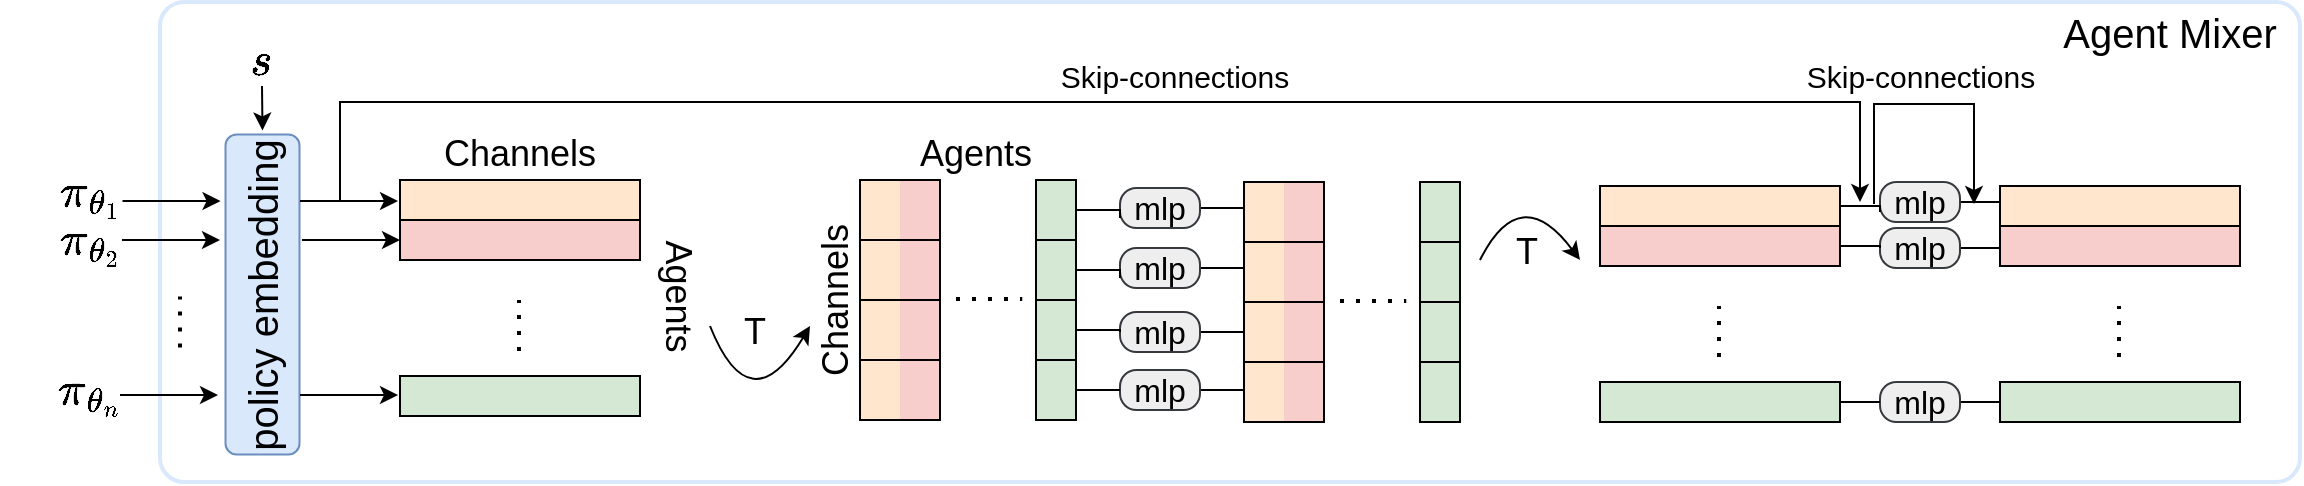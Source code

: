 <mxfile version="21.8.2" type="github">
  <diagram name="Page-1" id="cbaoGoT63907dVyWC_Ho">
    <mxGraphModel dx="2214" dy="891" grid="1" gridSize="10" guides="1" tooltips="1" connect="1" arrows="1" fold="1" page="1" pageScale="1" pageWidth="850" pageHeight="1100" math="1" shadow="0">
      <root>
        <mxCell id="0" />
        <mxCell id="1" parent="0" />
        <mxCell id="o8v_-v1df7KjBQlZza3Y-1" value="" style="rounded=1;whiteSpace=wrap;html=1;arcSize=5;strokeColor=#DAE8FC;strokeWidth=2;" parent="1" vertex="1">
          <mxGeometry x="-10" y="340" width="1070" height="240" as="geometry" />
        </mxCell>
        <mxCell id="o8v_-v1df7KjBQlZza3Y-26" style="edgeStyle=orthogonalEdgeStyle;rounded=0;orthogonalLoop=1;jettySize=auto;html=1;exitX=1;exitY=0.5;exitDx=0;exitDy=0;entryX=0.831;entryY=-0.101;entryDx=0;entryDy=0;entryPerimeter=0;" parent="1" edge="1">
          <mxGeometry relative="1" as="geometry">
            <mxPoint x="-28.75" y="439.5" as="sourcePoint" />
            <mxPoint x="20.263" y="439.5" as="targetPoint" />
          </mxGeometry>
        </mxCell>
        <mxCell id="o8v_-v1df7KjBQlZza3Y-18" value="\( \pi_{\theta _{1}}&amp;nbsp; \)" style="text;html=1;strokeColor=none;fillColor=none;align=center;verticalAlign=middle;whiteSpace=wrap;rounded=0;fontSize=20;flipV=1;" parent="1" vertex="1">
          <mxGeometry x="-60" y="425" width="30" height="20" as="geometry" />
        </mxCell>
        <mxCell id="o8v_-v1df7KjBQlZza3Y-19" value="\( \pi_{\theta _{2}}&amp;nbsp; \)" style="text;html=1;strokeColor=none;fillColor=none;align=center;verticalAlign=middle;whiteSpace=wrap;rounded=0;fontSize=20;flipV=1;" parent="1" vertex="1">
          <mxGeometry x="-56.25" y="446" width="22.5" height="26" as="geometry" />
        </mxCell>
        <mxCell id="o8v_-v1df7KjBQlZza3Y-20" value="\( \pi_{\theta _{n}}&amp;nbsp; \)" style="text;html=1;strokeColor=none;fillColor=none;align=center;verticalAlign=middle;whiteSpace=wrap;rounded=0;fontSize=20;flipV=1;" parent="1" vertex="1">
          <mxGeometry x="-56.25" y="521" width="22.5" height="26" as="geometry" />
        </mxCell>
        <mxCell id="o8v_-v1df7KjBQlZza3Y-21" value="" style="endArrow=none;dashed=1;html=1;dashPattern=1 3;strokeWidth=2;rounded=0;" parent="1" edge="1">
          <mxGeometry width="50" height="50" relative="1" as="geometry">
            <mxPoint y="512.75" as="sourcePoint" />
            <mxPoint y="487.25" as="targetPoint" />
          </mxGeometry>
        </mxCell>
        <mxCell id="o8v_-v1df7KjBQlZza3Y-22" value="&lt;span style=&quot;font-size: 20px;&quot;&gt;policy embedding&lt;/span&gt;" style="rounded=1;whiteSpace=wrap;html=1;fillColor=#dae8fc;strokeColor=#6c8ebf;fontSize=20;rotation=-90;" parent="1" vertex="1">
          <mxGeometry x="-38.75" y="467.75" width="160" height="37" as="geometry" />
        </mxCell>
        <mxCell id="o8v_-v1df7KjBQlZza3Y-27" style="edgeStyle=orthogonalEdgeStyle;rounded=0;orthogonalLoop=1;jettySize=auto;html=1;exitX=1;exitY=0.5;exitDx=0;exitDy=0;entryX=0.831;entryY=-0.101;entryDx=0;entryDy=0;entryPerimeter=0;" parent="1" edge="1">
          <mxGeometry relative="1" as="geometry">
            <mxPoint x="-29" y="459" as="sourcePoint" />
            <mxPoint x="20" y="459" as="targetPoint" />
          </mxGeometry>
        </mxCell>
        <mxCell id="o8v_-v1df7KjBQlZza3Y-28" style="edgeStyle=orthogonalEdgeStyle;rounded=0;orthogonalLoop=1;jettySize=auto;html=1;exitX=1;exitY=0.5;exitDx=0;exitDy=0;entryX=0.831;entryY=-0.101;entryDx=0;entryDy=0;entryPerimeter=0;" parent="1" edge="1">
          <mxGeometry relative="1" as="geometry">
            <mxPoint x="-30" y="536.5" as="sourcePoint" />
            <mxPoint x="19" y="536.5" as="targetPoint" />
          </mxGeometry>
        </mxCell>
        <mxCell id="o8v_-v1df7KjBQlZza3Y-29" value="" style="shape=table;startSize=0;container=1;collapsible=0;childLayout=tableLayout;fontSize=16;" parent="1" vertex="1">
          <mxGeometry x="110" y="429" width="120" height="40" as="geometry" />
        </mxCell>
        <mxCell id="o8v_-v1df7KjBQlZza3Y-30" value="" style="shape=tableRow;horizontal=0;startSize=0;swimlaneHead=0;swimlaneBody=0;strokeColor=inherit;top=0;left=0;bottom=0;right=0;collapsible=0;dropTarget=0;fillColor=none;points=[[0,0.5],[1,0.5]];portConstraint=eastwest;fontSize=16;" parent="o8v_-v1df7KjBQlZza3Y-29" vertex="1">
          <mxGeometry width="120" height="20" as="geometry" />
        </mxCell>
        <mxCell id="o8v_-v1df7KjBQlZza3Y-31" value="" style="shape=partialRectangle;html=1;whiteSpace=wrap;connectable=0;strokeColor=#000000;overflow=hidden;fillColor=#ffe6cc;top=1;left=1;bottom=1;right=1;pointerEvents=1;fontSize=16;" parent="o8v_-v1df7KjBQlZza3Y-30" vertex="1">
          <mxGeometry width="120" height="20" as="geometry">
            <mxRectangle width="120" height="20" as="alternateBounds" />
          </mxGeometry>
        </mxCell>
        <mxCell id="o8v_-v1df7KjBQlZza3Y-34" value="" style="shape=tableRow;horizontal=0;startSize=0;swimlaneHead=0;swimlaneBody=0;strokeColor=inherit;top=0;left=0;bottom=0;right=0;collapsible=0;dropTarget=0;fillColor=none;points=[[0,0.5],[1,0.5]];portConstraint=eastwest;fontSize=16;" parent="o8v_-v1df7KjBQlZza3Y-29" vertex="1">
          <mxGeometry y="20" width="120" height="20" as="geometry" />
        </mxCell>
        <mxCell id="o8v_-v1df7KjBQlZza3Y-35" value="" style="shape=partialRectangle;html=1;whiteSpace=wrap;connectable=0;strokeColor=#000000;overflow=hidden;fillColor=#f8cecc;top=1;left=1;bottom=1;right=1;pointerEvents=1;fontSize=16;" parent="o8v_-v1df7KjBQlZza3Y-34" vertex="1">
          <mxGeometry width="120" height="20" as="geometry">
            <mxRectangle width="120" height="20" as="alternateBounds" />
          </mxGeometry>
        </mxCell>
        <mxCell id="o8v_-v1df7KjBQlZza3Y-42" style="edgeStyle=orthogonalEdgeStyle;rounded=0;orthogonalLoop=1;jettySize=auto;html=1;exitX=1;exitY=0.5;exitDx=0;exitDy=0;entryX=0.831;entryY=-0.101;entryDx=0;entryDy=0;entryPerimeter=0;" parent="1" edge="1">
          <mxGeometry relative="1" as="geometry">
            <mxPoint x="60" y="439.5" as="sourcePoint" />
            <mxPoint x="109" y="439.5" as="targetPoint" />
          </mxGeometry>
        </mxCell>
        <mxCell id="o8v_-v1df7KjBQlZza3Y-43" style="edgeStyle=orthogonalEdgeStyle;rounded=0;orthogonalLoop=1;jettySize=auto;html=1;exitX=1;exitY=0.5;exitDx=0;exitDy=0;entryX=0.831;entryY=-0.101;entryDx=0;entryDy=0;entryPerimeter=0;" parent="1" edge="1">
          <mxGeometry relative="1" as="geometry">
            <mxPoint x="61" y="459" as="sourcePoint" />
            <mxPoint x="110" y="459" as="targetPoint" />
          </mxGeometry>
        </mxCell>
        <mxCell id="o8v_-v1df7KjBQlZza3Y-44" style="edgeStyle=orthogonalEdgeStyle;rounded=0;orthogonalLoop=1;jettySize=auto;html=1;exitX=1;exitY=0.5;exitDx=0;exitDy=0;entryX=0.831;entryY=-0.101;entryDx=0;entryDy=0;entryPerimeter=0;" parent="1" edge="1">
          <mxGeometry relative="1" as="geometry">
            <mxPoint x="60" y="536.5" as="sourcePoint" />
            <mxPoint x="109" y="536.5" as="targetPoint" />
          </mxGeometry>
        </mxCell>
        <mxCell id="o8v_-v1df7KjBQlZza3Y-45" value="" style="shape=table;startSize=0;container=1;collapsible=0;childLayout=tableLayout;fontSize=16;fillColor=#d5e8d4;strokeColor=#000000;" parent="1" vertex="1">
          <mxGeometry x="110" y="527" width="120" height="20" as="geometry" />
        </mxCell>
        <mxCell id="o8v_-v1df7KjBQlZza3Y-46" value="" style="shape=tableRow;horizontal=0;startSize=0;swimlaneHead=0;swimlaneBody=0;strokeColor=inherit;top=0;left=0;bottom=0;right=0;collapsible=0;dropTarget=0;fillColor=none;points=[[0,0.5],[1,0.5]];portConstraint=eastwest;fontSize=16;" parent="o8v_-v1df7KjBQlZza3Y-45" vertex="1">
          <mxGeometry width="120" height="20" as="geometry" />
        </mxCell>
        <mxCell id="o8v_-v1df7KjBQlZza3Y-47" value="" style="shape=partialRectangle;html=1;whiteSpace=wrap;connectable=0;overflow=hidden;top=1;left=1;bottom=1;right=1;pointerEvents=1;fontSize=16;fillColor=#d5e8d4;strokeColor=#000000;" parent="o8v_-v1df7KjBQlZza3Y-46" vertex="1">
          <mxGeometry width="120" height="20" as="geometry">
            <mxRectangle width="120" height="20" as="alternateBounds" />
          </mxGeometry>
        </mxCell>
        <mxCell id="o8v_-v1df7KjBQlZza3Y-58" value="" style="endArrow=none;dashed=1;html=1;dashPattern=1 3;strokeWidth=2;rounded=0;" parent="1" edge="1">
          <mxGeometry width="50" height="50" relative="1" as="geometry">
            <mxPoint x="169.5" y="514.5" as="sourcePoint" />
            <mxPoint x="169.5" y="489" as="targetPoint" />
          </mxGeometry>
        </mxCell>
        <mxCell id="o8v_-v1df7KjBQlZza3Y-59" value="&lt;font style=&quot;font-size: 18px;&quot;&gt;Channels&lt;/font&gt;" style="text;html=1;strokeColor=none;fillColor=none;align=center;verticalAlign=middle;whiteSpace=wrap;rounded=0;" parent="1" vertex="1">
          <mxGeometry x="140" y="401" width="60" height="30" as="geometry" />
        </mxCell>
        <mxCell id="o8v_-v1df7KjBQlZza3Y-60" value="&lt;font style=&quot;font-size: 18px;&quot;&gt;Agents&lt;/font&gt;" style="text;html=1;strokeColor=none;fillColor=none;align=center;verticalAlign=middle;whiteSpace=wrap;rounded=0;rotation=90;" parent="1" vertex="1">
          <mxGeometry x="218.75" y="472" width="60" height="30" as="geometry" />
        </mxCell>
        <mxCell id="o8v_-v1df7KjBQlZza3Y-61" value="" style="curved=1;endArrow=classic;html=1;rounded=0;" parent="1" edge="1">
          <mxGeometry width="50" height="50" relative="1" as="geometry">
            <mxPoint x="265" y="502" as="sourcePoint" />
            <mxPoint x="315" y="502" as="targetPoint" />
            <Array as="points">
              <mxPoint x="285" y="552" />
              <mxPoint x="315" y="502" />
            </Array>
          </mxGeometry>
        </mxCell>
        <mxCell id="o8v_-v1df7KjBQlZza3Y-62" value="&lt;font style=&quot;font-size: 18px;&quot;&gt;T&lt;/font&gt;" style="text;html=1;strokeColor=none;fillColor=none;align=center;verticalAlign=middle;whiteSpace=wrap;rounded=0;" parent="1" vertex="1">
          <mxGeometry x="276.75" y="493" width="21.25" height="24" as="geometry" />
        </mxCell>
        <mxCell id="o8v_-v1df7KjBQlZza3Y-89" value="" style="endArrow=none;dashed=1;html=1;dashPattern=1 3;strokeWidth=2;rounded=0;" parent="1" edge="1">
          <mxGeometry width="50" height="50" relative="1" as="geometry">
            <mxPoint x="388" y="488.5" as="sourcePoint" />
            <mxPoint x="421.12" y="488.5" as="targetPoint" />
          </mxGeometry>
        </mxCell>
        <mxCell id="o8v_-v1df7KjBQlZza3Y-93" value="" style="shape=table;startSize=0;container=1;collapsible=0;childLayout=tableLayout;fontSize=16;columnLines=0;" parent="1" vertex="1">
          <mxGeometry x="340" y="429" width="40" height="120" as="geometry" />
        </mxCell>
        <mxCell id="o8v_-v1df7KjBQlZza3Y-94" value="" style="shape=tableRow;horizontal=0;startSize=0;swimlaneHead=0;swimlaneBody=0;strokeColor=inherit;top=0;left=0;bottom=0;right=0;collapsible=0;dropTarget=0;fillColor=none;points=[[0,0.5],[1,0.5]];portConstraint=eastwest;fontSize=16;" parent="o8v_-v1df7KjBQlZza3Y-93" vertex="1">
          <mxGeometry width="40" height="30" as="geometry" />
        </mxCell>
        <mxCell id="o8v_-v1df7KjBQlZza3Y-95" value="" style="shape=partialRectangle;html=1;whiteSpace=wrap;connectable=0;strokeColor=#000000;overflow=hidden;fillColor=#ffe6cc;top=1;left=1;bottom=1;right=0;pointerEvents=1;fontSize=16;" parent="o8v_-v1df7KjBQlZza3Y-94" vertex="1">
          <mxGeometry width="20" height="30" as="geometry">
            <mxRectangle width="20" height="30" as="alternateBounds" />
          </mxGeometry>
        </mxCell>
        <mxCell id="o8v_-v1df7KjBQlZza3Y-96" value="" style="shape=partialRectangle;html=1;whiteSpace=wrap;connectable=0;strokeColor=#000000;overflow=hidden;fillColor=#f8cecc;top=1;left=0;bottom=1;right=1;pointerEvents=1;fontSize=16;" parent="o8v_-v1df7KjBQlZza3Y-94" vertex="1">
          <mxGeometry x="20" width="20" height="30" as="geometry">
            <mxRectangle width="20" height="30" as="alternateBounds" />
          </mxGeometry>
        </mxCell>
        <mxCell id="o8v_-v1df7KjBQlZza3Y-98" value="" style="shape=tableRow;horizontal=0;startSize=0;swimlaneHead=0;swimlaneBody=0;strokeColor=#b85450;top=0;left=0;bottom=0;right=0;collapsible=0;dropTarget=0;fillColor=#f8cecc;points=[[0,0.5],[1,0.5]];portConstraint=eastwest;fontSize=16;" parent="o8v_-v1df7KjBQlZza3Y-93" vertex="1">
          <mxGeometry y="30" width="40" height="30" as="geometry" />
        </mxCell>
        <mxCell id="o8v_-v1df7KjBQlZza3Y-99" value="" style="shape=partialRectangle;html=1;whiteSpace=wrap;connectable=0;strokeColor=#000000;overflow=hidden;fillColor=#ffe6cc;top=1;left=1;bottom=1;right=0;pointerEvents=1;fontSize=16;" parent="o8v_-v1df7KjBQlZza3Y-98" vertex="1">
          <mxGeometry width="20" height="30" as="geometry">
            <mxRectangle width="20" height="30" as="alternateBounds" />
          </mxGeometry>
        </mxCell>
        <mxCell id="o8v_-v1df7KjBQlZza3Y-100" value="" style="shape=partialRectangle;html=1;whiteSpace=wrap;connectable=0;strokeColor=#000000;overflow=hidden;fillColor=none;top=1;left=0;bottom=1;right=1;pointerEvents=1;fontSize=16;" parent="o8v_-v1df7KjBQlZza3Y-98" vertex="1">
          <mxGeometry x="20" width="20" height="30" as="geometry">
            <mxRectangle width="20" height="30" as="alternateBounds" />
          </mxGeometry>
        </mxCell>
        <mxCell id="o8v_-v1df7KjBQlZza3Y-106" style="shape=tableRow;horizontal=0;startSize=0;swimlaneHead=0;swimlaneBody=0;strokeColor=#b85450;top=0;left=0;bottom=0;right=0;collapsible=0;dropTarget=0;fillColor=#f8cecc;points=[[0,0.5],[1,0.5]];portConstraint=eastwest;fontSize=16;" parent="o8v_-v1df7KjBQlZza3Y-93" vertex="1">
          <mxGeometry y="60" width="40" height="30" as="geometry" />
        </mxCell>
        <mxCell id="o8v_-v1df7KjBQlZza3Y-107" style="shape=partialRectangle;html=1;whiteSpace=wrap;connectable=0;strokeColor=#000000;overflow=hidden;fillColor=#ffe6cc;top=1;left=1;bottom=1;right=0;pointerEvents=1;fontSize=16;" parent="o8v_-v1df7KjBQlZza3Y-106" vertex="1">
          <mxGeometry width="20" height="30" as="geometry">
            <mxRectangle width="20" height="30" as="alternateBounds" />
          </mxGeometry>
        </mxCell>
        <mxCell id="o8v_-v1df7KjBQlZza3Y-108" style="shape=partialRectangle;html=1;whiteSpace=wrap;connectable=0;strokeColor=#000000;overflow=hidden;fillColor=none;top=1;left=0;bottom=1;right=1;pointerEvents=1;fontSize=16;" parent="o8v_-v1df7KjBQlZza3Y-106" vertex="1">
          <mxGeometry x="20" width="20" height="30" as="geometry">
            <mxRectangle width="20" height="30" as="alternateBounds" />
          </mxGeometry>
        </mxCell>
        <mxCell id="o8v_-v1df7KjBQlZza3Y-110" style="shape=tableRow;horizontal=0;startSize=0;swimlaneHead=0;swimlaneBody=0;strokeColor=inherit;top=1;left=0;bottom=1;right=0;collapsible=0;dropTarget=0;fillColor=none;points=[[0,0.5],[1,0.5]];portConstraint=eastwest;fontSize=16;" parent="o8v_-v1df7KjBQlZza3Y-93" vertex="1">
          <mxGeometry y="90" width="40" height="30" as="geometry" />
        </mxCell>
        <mxCell id="o8v_-v1df7KjBQlZza3Y-111" style="shape=partialRectangle;html=1;whiteSpace=wrap;connectable=0;strokeColor=#000000;overflow=hidden;fillColor=#ffe6cc;top=1;left=1;bottom=1;right=0;pointerEvents=1;fontSize=16;" parent="o8v_-v1df7KjBQlZza3Y-110" vertex="1">
          <mxGeometry width="20" height="30" as="geometry">
            <mxRectangle width="20" height="30" as="alternateBounds" />
          </mxGeometry>
        </mxCell>
        <mxCell id="o8v_-v1df7KjBQlZza3Y-112" style="shape=partialRectangle;html=1;whiteSpace=wrap;connectable=0;strokeColor=#000000;overflow=hidden;fillColor=#f8cecc;top=1;left=0;bottom=1;right=1;pointerEvents=1;fontSize=16;" parent="o8v_-v1df7KjBQlZza3Y-110" vertex="1">
          <mxGeometry x="20" width="20" height="30" as="geometry">
            <mxRectangle width="20" height="30" as="alternateBounds" />
          </mxGeometry>
        </mxCell>
        <mxCell id="o8v_-v1df7KjBQlZza3Y-114" value="" style="shape=table;startSize=0;container=1;collapsible=0;childLayout=tableLayout;fontSize=16;strokeColor=#000000;" parent="1" vertex="1">
          <mxGeometry x="428" y="429" width="20" height="120" as="geometry" />
        </mxCell>
        <mxCell id="o8v_-v1df7KjBQlZza3Y-115" value="" style="shape=tableRow;horizontal=0;startSize=0;swimlaneHead=0;swimlaneBody=0;strokeColor=inherit;top=0;left=0;bottom=0;right=0;collapsible=0;dropTarget=0;fillColor=none;points=[[0,0.5],[1,0.5]];portConstraint=eastwest;fontSize=16;" parent="o8v_-v1df7KjBQlZza3Y-114" vertex="1">
          <mxGeometry width="20" height="30" as="geometry" />
        </mxCell>
        <mxCell id="o8v_-v1df7KjBQlZza3Y-116" value="" style="shape=partialRectangle;html=1;whiteSpace=wrap;connectable=0;strokeColor=#000000;overflow=hidden;fillColor=#d5e8d4;top=1;left=1;bottom=1;right=1;pointerEvents=1;fontSize=16;" parent="o8v_-v1df7KjBQlZza3Y-115" vertex="1">
          <mxGeometry width="20" height="30" as="geometry">
            <mxRectangle width="20" height="30" as="alternateBounds" />
          </mxGeometry>
        </mxCell>
        <mxCell id="o8v_-v1df7KjBQlZza3Y-119" value="" style="shape=tableRow;horizontal=0;startSize=0;swimlaneHead=0;swimlaneBody=0;strokeColor=inherit;top=0;left=0;bottom=0;right=0;collapsible=0;dropTarget=0;fillColor=none;points=[[0,0.5],[1,0.5]];portConstraint=eastwest;fontSize=16;" parent="o8v_-v1df7KjBQlZza3Y-114" vertex="1">
          <mxGeometry y="30" width="20" height="30" as="geometry" />
        </mxCell>
        <mxCell id="o8v_-v1df7KjBQlZza3Y-120" value="" style="shape=partialRectangle;html=1;whiteSpace=wrap;connectable=0;strokeColor=#000000;overflow=hidden;fillColor=#d5e8d4;top=1;left=1;bottom=1;right=1;pointerEvents=1;fontSize=16;" parent="o8v_-v1df7KjBQlZza3Y-119" vertex="1">
          <mxGeometry width="20" height="30" as="geometry">
            <mxRectangle width="20" height="30" as="alternateBounds" />
          </mxGeometry>
        </mxCell>
        <mxCell id="o8v_-v1df7KjBQlZza3Y-123" value="" style="shape=tableRow;horizontal=0;startSize=0;swimlaneHead=0;swimlaneBody=0;strokeColor=inherit;top=0;left=0;bottom=0;right=0;collapsible=0;dropTarget=0;fillColor=none;points=[[0,0.5],[1,0.5]];portConstraint=eastwest;fontSize=16;" parent="o8v_-v1df7KjBQlZza3Y-114" vertex="1">
          <mxGeometry y="60" width="20" height="30" as="geometry" />
        </mxCell>
        <mxCell id="o8v_-v1df7KjBQlZza3Y-124" value="" style="shape=partialRectangle;html=1;whiteSpace=wrap;connectable=0;strokeColor=#000000;overflow=hidden;fillColor=#d5e8d4;top=1;left=1;bottom=1;right=1;pointerEvents=1;fontSize=16;" parent="o8v_-v1df7KjBQlZza3Y-123" vertex="1">
          <mxGeometry width="20" height="30" as="geometry">
            <mxRectangle width="20" height="30" as="alternateBounds" />
          </mxGeometry>
        </mxCell>
        <mxCell id="o8v_-v1df7KjBQlZza3Y-127" style="shape=tableRow;horizontal=0;startSize=0;swimlaneHead=0;swimlaneBody=0;strokeColor=inherit;top=0;left=0;bottom=0;right=0;collapsible=0;dropTarget=0;fillColor=none;points=[[0,0.5],[1,0.5]];portConstraint=eastwest;fontSize=16;" parent="o8v_-v1df7KjBQlZza3Y-114" vertex="1">
          <mxGeometry y="90" width="20" height="30" as="geometry" />
        </mxCell>
        <mxCell id="o8v_-v1df7KjBQlZza3Y-128" style="shape=partialRectangle;html=1;whiteSpace=wrap;connectable=0;strokeColor=#000000;overflow=hidden;fillColor=#d5e8d4;top=1;left=1;bottom=1;right=1;pointerEvents=1;fontSize=16;" parent="o8v_-v1df7KjBQlZza3Y-127" vertex="1">
          <mxGeometry width="20" height="30" as="geometry">
            <mxRectangle width="20" height="30" as="alternateBounds" />
          </mxGeometry>
        </mxCell>
        <mxCell id="o8v_-v1df7KjBQlZza3Y-129" value="&lt;font style=&quot;font-size: 18px;&quot;&gt;Channels&lt;/font&gt;" style="text;html=1;strokeColor=none;fillColor=none;align=center;verticalAlign=middle;whiteSpace=wrap;rounded=0;rotation=-90;" parent="1" vertex="1">
          <mxGeometry x="298" y="479.5" width="60" height="19" as="geometry" />
        </mxCell>
        <mxCell id="o8v_-v1df7KjBQlZza3Y-130" value="&lt;font style=&quot;font-size: 18px;&quot;&gt;Agents&lt;/font&gt;" style="text;html=1;strokeColor=none;fillColor=none;align=center;verticalAlign=middle;whiteSpace=wrap;rounded=0;rotation=0;" parent="1" vertex="1">
          <mxGeometry x="368" y="401" width="60" height="30" as="geometry" />
        </mxCell>
        <mxCell id="o8v_-v1df7KjBQlZza3Y-162" style="edgeStyle=orthogonalEdgeStyle;rounded=0;orthogonalLoop=1;jettySize=auto;html=1;exitX=1;exitY=0.5;exitDx=0;exitDy=0;entryX=0;entryY=0.5;entryDx=0;entryDy=0;endArrow=none;endFill=0;" parent="1" source="o8v_-v1df7KjBQlZza3Y-131" target="o8v_-v1df7KjBQlZza3Y-141" edge="1">
          <mxGeometry relative="1" as="geometry" />
        </mxCell>
        <mxCell id="o8v_-v1df7KjBQlZza3Y-131" value="&lt;font style=&quot;font-size: 16px;&quot;&gt;mlp&lt;/font&gt;" style="rounded=1;whiteSpace=wrap;html=1;fontSize=20;arcSize=41;verticalAlign=middle;spacing=0;spacingBottom=5;fillColor=#eeeeee;strokeColor=#36393d;flipV=0;" parent="1" vertex="1">
          <mxGeometry x="470" y="433" width="40" height="20" as="geometry" />
        </mxCell>
        <mxCell id="o8v_-v1df7KjBQlZza3Y-163" style="edgeStyle=orthogonalEdgeStyle;rounded=0;orthogonalLoop=1;jettySize=auto;html=1;exitX=1;exitY=0.5;exitDx=0;exitDy=0;entryX=0;entryY=0.5;entryDx=0;entryDy=0;endArrow=none;endFill=0;" parent="1" source="o8v_-v1df7KjBQlZza3Y-132" target="o8v_-v1df7KjBQlZza3Y-144" edge="1">
          <mxGeometry relative="1" as="geometry" />
        </mxCell>
        <mxCell id="o8v_-v1df7KjBQlZza3Y-132" value="&lt;font style=&quot;font-size: 16px;&quot;&gt;mlp&lt;/font&gt;" style="rounded=1;whiteSpace=wrap;html=1;fontSize=20;arcSize=41;verticalAlign=middle;spacing=0;spacingBottom=5;fillColor=#eeeeee;strokeColor=#36393d;flipV=0;" parent="1" vertex="1">
          <mxGeometry x="470" y="463" width="40" height="20" as="geometry" />
        </mxCell>
        <mxCell id="o8v_-v1df7KjBQlZza3Y-164" style="edgeStyle=orthogonalEdgeStyle;rounded=0;orthogonalLoop=1;jettySize=auto;html=1;exitX=1;exitY=0.5;exitDx=0;exitDy=0;entryX=0;entryY=0.5;entryDx=0;entryDy=0;endArrow=none;endFill=0;" parent="1" source="o8v_-v1df7KjBQlZza3Y-133" target="o8v_-v1df7KjBQlZza3Y-147" edge="1">
          <mxGeometry relative="1" as="geometry" />
        </mxCell>
        <mxCell id="o8v_-v1df7KjBQlZza3Y-133" value="&lt;font style=&quot;font-size: 16px;&quot;&gt;mlp&lt;/font&gt;" style="rounded=1;whiteSpace=wrap;html=1;fontSize=20;arcSize=41;verticalAlign=middle;spacing=0;spacingBottom=5;fillColor=#eeeeee;strokeColor=#36393d;flipV=0;" parent="1" vertex="1">
          <mxGeometry x="470" y="495" width="40" height="20" as="geometry" />
        </mxCell>
        <mxCell id="o8v_-v1df7KjBQlZza3Y-165" style="edgeStyle=orthogonalEdgeStyle;rounded=0;orthogonalLoop=1;jettySize=auto;html=1;exitX=1;exitY=0.5;exitDx=0;exitDy=0;entryX=0;entryY=0.5;entryDx=0;entryDy=0;endArrow=none;endFill=0;" parent="1" source="o8v_-v1df7KjBQlZza3Y-134" target="o8v_-v1df7KjBQlZza3Y-150" edge="1">
          <mxGeometry relative="1" as="geometry" />
        </mxCell>
        <mxCell id="o8v_-v1df7KjBQlZza3Y-134" value="&lt;font style=&quot;font-size: 16px;&quot;&gt;mlp&lt;/font&gt;" style="rounded=1;whiteSpace=wrap;html=1;fontSize=20;arcSize=41;verticalAlign=middle;spacing=0;spacingBottom=5;fillColor=#eeeeee;strokeColor=#36393d;flipV=0;" parent="1" vertex="1">
          <mxGeometry x="470" y="524" width="40" height="20" as="geometry" />
        </mxCell>
        <mxCell id="o8v_-v1df7KjBQlZza3Y-135" style="edgeStyle=orthogonalEdgeStyle;rounded=0;orthogonalLoop=1;jettySize=auto;html=1;exitX=1;exitY=0.5;exitDx=0;exitDy=0;entryX=0;entryY=0.75;entryDx=0;entryDy=0;endArrow=none;endFill=0;" parent="1" source="o8v_-v1df7KjBQlZza3Y-115" target="o8v_-v1df7KjBQlZza3Y-131" edge="1">
          <mxGeometry relative="1" as="geometry" />
        </mxCell>
        <mxCell id="o8v_-v1df7KjBQlZza3Y-136" style="edgeStyle=orthogonalEdgeStyle;rounded=0;orthogonalLoop=1;jettySize=auto;html=1;exitX=1;exitY=0.5;exitDx=0;exitDy=0;entryX=0;entryY=0.75;entryDx=0;entryDy=0;endArrow=none;endFill=0;" parent="1" source="o8v_-v1df7KjBQlZza3Y-119" target="o8v_-v1df7KjBQlZza3Y-132" edge="1">
          <mxGeometry relative="1" as="geometry" />
        </mxCell>
        <mxCell id="o8v_-v1df7KjBQlZza3Y-137" style="edgeStyle=orthogonalEdgeStyle;rounded=0;orthogonalLoop=1;jettySize=auto;html=1;exitX=1;exitY=0.5;exitDx=0;exitDy=0;entryX=0;entryY=0.5;entryDx=0;entryDy=0;endArrow=none;endFill=0;" parent="1" source="o8v_-v1df7KjBQlZza3Y-123" target="o8v_-v1df7KjBQlZza3Y-133" edge="1">
          <mxGeometry relative="1" as="geometry" />
        </mxCell>
        <mxCell id="o8v_-v1df7KjBQlZza3Y-138" style="edgeStyle=orthogonalEdgeStyle;rounded=0;orthogonalLoop=1;jettySize=auto;html=1;exitX=1;exitY=0.5;exitDx=0;exitDy=0;entryX=0;entryY=0.5;entryDx=0;entryDy=0;endArrow=none;endFill=0;" parent="1" source="o8v_-v1df7KjBQlZza3Y-127" target="o8v_-v1df7KjBQlZza3Y-134" edge="1">
          <mxGeometry relative="1" as="geometry" />
        </mxCell>
        <mxCell id="o8v_-v1df7KjBQlZza3Y-139" value="" style="endArrow=none;dashed=1;html=1;dashPattern=1 3;strokeWidth=2;rounded=0;" parent="1" edge="1">
          <mxGeometry width="50" height="50" relative="1" as="geometry">
            <mxPoint x="580" y="489.5" as="sourcePoint" />
            <mxPoint x="613.12" y="489.5" as="targetPoint" />
          </mxGeometry>
        </mxCell>
        <mxCell id="o8v_-v1df7KjBQlZza3Y-140" value="" style="shape=table;startSize=0;container=1;collapsible=0;childLayout=tableLayout;fontSize=16;columnLines=0;" parent="1" vertex="1">
          <mxGeometry x="532" y="430" width="40" height="120" as="geometry" />
        </mxCell>
        <mxCell id="o8v_-v1df7KjBQlZza3Y-141" value="" style="shape=tableRow;horizontal=0;startSize=0;swimlaneHead=0;swimlaneBody=0;strokeColor=inherit;top=0;left=0;bottom=0;right=0;collapsible=0;dropTarget=0;fillColor=none;points=[[0,0.5],[1,0.5]];portConstraint=eastwest;fontSize=16;" parent="o8v_-v1df7KjBQlZza3Y-140" vertex="1">
          <mxGeometry width="40" height="30" as="geometry" />
        </mxCell>
        <mxCell id="o8v_-v1df7KjBQlZza3Y-142" value="" style="shape=partialRectangle;html=1;whiteSpace=wrap;connectable=0;strokeColor=#000000;overflow=hidden;fillColor=#ffe6cc;top=1;left=1;bottom=1;right=0;pointerEvents=1;fontSize=16;" parent="o8v_-v1df7KjBQlZza3Y-141" vertex="1">
          <mxGeometry width="20" height="30" as="geometry">
            <mxRectangle width="20" height="30" as="alternateBounds" />
          </mxGeometry>
        </mxCell>
        <mxCell id="o8v_-v1df7KjBQlZza3Y-143" value="" style="shape=partialRectangle;html=1;whiteSpace=wrap;connectable=0;strokeColor=#000000;overflow=hidden;fillColor=#f8cecc;top=1;left=0;bottom=1;right=1;pointerEvents=1;fontSize=16;" parent="o8v_-v1df7KjBQlZza3Y-141" vertex="1">
          <mxGeometry x="20" width="20" height="30" as="geometry">
            <mxRectangle width="20" height="30" as="alternateBounds" />
          </mxGeometry>
        </mxCell>
        <mxCell id="o8v_-v1df7KjBQlZza3Y-144" value="" style="shape=tableRow;horizontal=0;startSize=0;swimlaneHead=0;swimlaneBody=0;strokeColor=#b85450;top=0;left=0;bottom=0;right=0;collapsible=0;dropTarget=0;fillColor=#f8cecc;points=[[0,0.5],[1,0.5]];portConstraint=eastwest;fontSize=16;" parent="o8v_-v1df7KjBQlZza3Y-140" vertex="1">
          <mxGeometry y="30" width="40" height="30" as="geometry" />
        </mxCell>
        <mxCell id="o8v_-v1df7KjBQlZza3Y-145" value="" style="shape=partialRectangle;html=1;whiteSpace=wrap;connectable=0;strokeColor=#000000;overflow=hidden;fillColor=#ffe6cc;top=1;left=1;bottom=1;right=0;pointerEvents=1;fontSize=16;" parent="o8v_-v1df7KjBQlZza3Y-144" vertex="1">
          <mxGeometry width="20" height="30" as="geometry">
            <mxRectangle width="20" height="30" as="alternateBounds" />
          </mxGeometry>
        </mxCell>
        <mxCell id="o8v_-v1df7KjBQlZza3Y-146" value="" style="shape=partialRectangle;html=1;whiteSpace=wrap;connectable=0;strokeColor=#000000;overflow=hidden;fillColor=none;top=1;left=0;bottom=1;right=1;pointerEvents=1;fontSize=16;" parent="o8v_-v1df7KjBQlZza3Y-144" vertex="1">
          <mxGeometry x="20" width="20" height="30" as="geometry">
            <mxRectangle width="20" height="30" as="alternateBounds" />
          </mxGeometry>
        </mxCell>
        <mxCell id="o8v_-v1df7KjBQlZza3Y-147" style="shape=tableRow;horizontal=0;startSize=0;swimlaneHead=0;swimlaneBody=0;strokeColor=#b85450;top=0;left=0;bottom=0;right=0;collapsible=0;dropTarget=0;fillColor=#f8cecc;points=[[0,0.5],[1,0.5]];portConstraint=eastwest;fontSize=16;" parent="o8v_-v1df7KjBQlZza3Y-140" vertex="1">
          <mxGeometry y="60" width="40" height="30" as="geometry" />
        </mxCell>
        <mxCell id="o8v_-v1df7KjBQlZza3Y-148" style="shape=partialRectangle;html=1;whiteSpace=wrap;connectable=0;strokeColor=#000000;overflow=hidden;fillColor=#ffe6cc;top=1;left=1;bottom=1;right=0;pointerEvents=1;fontSize=16;" parent="o8v_-v1df7KjBQlZza3Y-147" vertex="1">
          <mxGeometry width="20" height="30" as="geometry">
            <mxRectangle width="20" height="30" as="alternateBounds" />
          </mxGeometry>
        </mxCell>
        <mxCell id="o8v_-v1df7KjBQlZza3Y-149" style="shape=partialRectangle;html=1;whiteSpace=wrap;connectable=0;strokeColor=#000000;overflow=hidden;fillColor=none;top=1;left=0;bottom=1;right=1;pointerEvents=1;fontSize=16;" parent="o8v_-v1df7KjBQlZza3Y-147" vertex="1">
          <mxGeometry x="20" width="20" height="30" as="geometry">
            <mxRectangle width="20" height="30" as="alternateBounds" />
          </mxGeometry>
        </mxCell>
        <mxCell id="o8v_-v1df7KjBQlZza3Y-150" style="shape=tableRow;horizontal=0;startSize=0;swimlaneHead=0;swimlaneBody=0;strokeColor=inherit;top=1;left=0;bottom=1;right=0;collapsible=0;dropTarget=0;fillColor=none;points=[[0,0.5],[1,0.5]];portConstraint=eastwest;fontSize=16;" parent="o8v_-v1df7KjBQlZza3Y-140" vertex="1">
          <mxGeometry y="90" width="40" height="30" as="geometry" />
        </mxCell>
        <mxCell id="o8v_-v1df7KjBQlZza3Y-151" style="shape=partialRectangle;html=1;whiteSpace=wrap;connectable=0;strokeColor=#000000;overflow=hidden;fillColor=#ffe6cc;top=1;left=1;bottom=1;right=0;pointerEvents=1;fontSize=16;" parent="o8v_-v1df7KjBQlZza3Y-150" vertex="1">
          <mxGeometry width="20" height="30" as="geometry">
            <mxRectangle width="20" height="30" as="alternateBounds" />
          </mxGeometry>
        </mxCell>
        <mxCell id="o8v_-v1df7KjBQlZza3Y-152" style="shape=partialRectangle;html=1;whiteSpace=wrap;connectable=0;strokeColor=#000000;overflow=hidden;fillColor=#f8cecc;top=1;left=0;bottom=1;right=1;pointerEvents=1;fontSize=16;" parent="o8v_-v1df7KjBQlZza3Y-150" vertex="1">
          <mxGeometry x="20" width="20" height="30" as="geometry">
            <mxRectangle width="20" height="30" as="alternateBounds" />
          </mxGeometry>
        </mxCell>
        <mxCell id="o8v_-v1df7KjBQlZza3Y-153" value="" style="shape=table;startSize=0;container=1;collapsible=0;childLayout=tableLayout;fontSize=16;strokeColor=#000000;" parent="1" vertex="1">
          <mxGeometry x="620" y="430" width="20" height="120" as="geometry" />
        </mxCell>
        <mxCell id="o8v_-v1df7KjBQlZza3Y-154" value="" style="shape=tableRow;horizontal=0;startSize=0;swimlaneHead=0;swimlaneBody=0;strokeColor=inherit;top=0;left=0;bottom=0;right=0;collapsible=0;dropTarget=0;fillColor=none;points=[[0,0.5],[1,0.5]];portConstraint=eastwest;fontSize=16;" parent="o8v_-v1df7KjBQlZza3Y-153" vertex="1">
          <mxGeometry width="20" height="30" as="geometry" />
        </mxCell>
        <mxCell id="o8v_-v1df7KjBQlZza3Y-155" value="" style="shape=partialRectangle;html=1;whiteSpace=wrap;connectable=0;strokeColor=#000000;overflow=hidden;fillColor=#d5e8d4;top=1;left=1;bottom=1;right=1;pointerEvents=1;fontSize=16;" parent="o8v_-v1df7KjBQlZza3Y-154" vertex="1">
          <mxGeometry width="20" height="30" as="geometry">
            <mxRectangle width="20" height="30" as="alternateBounds" />
          </mxGeometry>
        </mxCell>
        <mxCell id="o8v_-v1df7KjBQlZza3Y-156" value="" style="shape=tableRow;horizontal=0;startSize=0;swimlaneHead=0;swimlaneBody=0;strokeColor=inherit;top=0;left=0;bottom=0;right=0;collapsible=0;dropTarget=0;fillColor=none;points=[[0,0.5],[1,0.5]];portConstraint=eastwest;fontSize=16;" parent="o8v_-v1df7KjBQlZza3Y-153" vertex="1">
          <mxGeometry y="30" width="20" height="30" as="geometry" />
        </mxCell>
        <mxCell id="o8v_-v1df7KjBQlZza3Y-157" value="" style="shape=partialRectangle;html=1;whiteSpace=wrap;connectable=0;strokeColor=#000000;overflow=hidden;fillColor=#d5e8d4;top=1;left=1;bottom=1;right=1;pointerEvents=1;fontSize=16;" parent="o8v_-v1df7KjBQlZza3Y-156" vertex="1">
          <mxGeometry width="20" height="30" as="geometry">
            <mxRectangle width="20" height="30" as="alternateBounds" />
          </mxGeometry>
        </mxCell>
        <mxCell id="o8v_-v1df7KjBQlZza3Y-158" value="" style="shape=tableRow;horizontal=0;startSize=0;swimlaneHead=0;swimlaneBody=0;strokeColor=inherit;top=0;left=0;bottom=0;right=0;collapsible=0;dropTarget=0;fillColor=none;points=[[0,0.5],[1,0.5]];portConstraint=eastwest;fontSize=16;" parent="o8v_-v1df7KjBQlZza3Y-153" vertex="1">
          <mxGeometry y="60" width="20" height="30" as="geometry" />
        </mxCell>
        <mxCell id="o8v_-v1df7KjBQlZza3Y-159" value="" style="shape=partialRectangle;html=1;whiteSpace=wrap;connectable=0;strokeColor=#000000;overflow=hidden;fillColor=#d5e8d4;top=1;left=1;bottom=1;right=1;pointerEvents=1;fontSize=16;" parent="o8v_-v1df7KjBQlZza3Y-158" vertex="1">
          <mxGeometry width="20" height="30" as="geometry">
            <mxRectangle width="20" height="30" as="alternateBounds" />
          </mxGeometry>
        </mxCell>
        <mxCell id="o8v_-v1df7KjBQlZza3Y-160" style="shape=tableRow;horizontal=0;startSize=0;swimlaneHead=0;swimlaneBody=0;strokeColor=inherit;top=0;left=0;bottom=0;right=0;collapsible=0;dropTarget=0;fillColor=none;points=[[0,0.5],[1,0.5]];portConstraint=eastwest;fontSize=16;" parent="o8v_-v1df7KjBQlZza3Y-153" vertex="1">
          <mxGeometry y="90" width="20" height="30" as="geometry" />
        </mxCell>
        <mxCell id="o8v_-v1df7KjBQlZza3Y-161" style="shape=partialRectangle;html=1;whiteSpace=wrap;connectable=0;strokeColor=#000000;overflow=hidden;fillColor=#d5e8d4;top=1;left=1;bottom=1;right=1;pointerEvents=1;fontSize=16;" parent="o8v_-v1df7KjBQlZza3Y-160" vertex="1">
          <mxGeometry width="20" height="30" as="geometry">
            <mxRectangle width="20" height="30" as="alternateBounds" />
          </mxGeometry>
        </mxCell>
        <mxCell id="o8v_-v1df7KjBQlZza3Y-166" value="" style="curved=1;endArrow=classic;html=1;rounded=0;" parent="1" edge="1">
          <mxGeometry width="50" height="50" relative="1" as="geometry">
            <mxPoint x="650" y="469" as="sourcePoint" />
            <mxPoint x="700" y="469" as="targetPoint" />
            <Array as="points">
              <mxPoint x="670" y="429" />
              <mxPoint x="700" y="469" />
            </Array>
          </mxGeometry>
        </mxCell>
        <mxCell id="o8v_-v1df7KjBQlZza3Y-167" value="&lt;font style=&quot;font-size: 18px;&quot;&gt;T&lt;/font&gt;" style="text;html=1;strokeColor=none;fillColor=none;align=center;verticalAlign=middle;whiteSpace=wrap;rounded=0;" parent="1" vertex="1">
          <mxGeometry x="663" y="452.5" width="21.25" height="24" as="geometry" />
        </mxCell>
        <mxCell id="o8v_-v1df7KjBQlZza3Y-168" value="" style="shape=table;startSize=0;container=1;collapsible=0;childLayout=tableLayout;fontSize=16;" parent="1" vertex="1">
          <mxGeometry x="710" y="432" width="120" height="40" as="geometry" />
        </mxCell>
        <mxCell id="o8v_-v1df7KjBQlZza3Y-169" value="" style="shape=tableRow;horizontal=0;startSize=0;swimlaneHead=0;swimlaneBody=0;strokeColor=inherit;top=0;left=0;bottom=0;right=0;collapsible=0;dropTarget=0;fillColor=none;points=[[0,0.5],[1,0.5]];portConstraint=eastwest;fontSize=16;" parent="o8v_-v1df7KjBQlZza3Y-168" vertex="1">
          <mxGeometry width="120" height="20" as="geometry" />
        </mxCell>
        <mxCell id="o8v_-v1df7KjBQlZza3Y-170" value="" style="shape=partialRectangle;html=1;whiteSpace=wrap;connectable=0;strokeColor=#000000;overflow=hidden;fillColor=#ffe6cc;top=1;left=1;bottom=1;right=1;pointerEvents=1;fontSize=16;" parent="o8v_-v1df7KjBQlZza3Y-169" vertex="1">
          <mxGeometry width="120" height="20" as="geometry">
            <mxRectangle width="120" height="20" as="alternateBounds" />
          </mxGeometry>
        </mxCell>
        <mxCell id="o8v_-v1df7KjBQlZza3Y-171" value="" style="shape=tableRow;horizontal=0;startSize=0;swimlaneHead=0;swimlaneBody=0;strokeColor=inherit;top=0;left=0;bottom=0;right=0;collapsible=0;dropTarget=0;fillColor=none;points=[[0,0.5],[1,0.5]];portConstraint=eastwest;fontSize=16;" parent="o8v_-v1df7KjBQlZza3Y-168" vertex="1">
          <mxGeometry y="20" width="120" height="20" as="geometry" />
        </mxCell>
        <mxCell id="o8v_-v1df7KjBQlZza3Y-172" value="" style="shape=partialRectangle;html=1;whiteSpace=wrap;connectable=0;strokeColor=#000000;overflow=hidden;fillColor=#f8cecc;top=1;left=1;bottom=1;right=1;pointerEvents=1;fontSize=16;" parent="o8v_-v1df7KjBQlZza3Y-171" vertex="1">
          <mxGeometry width="120" height="20" as="geometry">
            <mxRectangle width="120" height="20" as="alternateBounds" />
          </mxGeometry>
        </mxCell>
        <mxCell id="o8v_-v1df7KjBQlZza3Y-173" value="" style="shape=table;startSize=0;container=1;collapsible=0;childLayout=tableLayout;fontSize=16;fillColor=#d5e8d4;strokeColor=#000000;" parent="1" vertex="1">
          <mxGeometry x="710" y="530" width="120" height="20" as="geometry" />
        </mxCell>
        <mxCell id="o8v_-v1df7KjBQlZza3Y-174" value="" style="shape=tableRow;horizontal=0;startSize=0;swimlaneHead=0;swimlaneBody=0;strokeColor=inherit;top=0;left=0;bottom=0;right=0;collapsible=0;dropTarget=0;fillColor=none;points=[[0,0.5],[1,0.5]];portConstraint=eastwest;fontSize=16;" parent="o8v_-v1df7KjBQlZza3Y-173" vertex="1">
          <mxGeometry width="120" height="20" as="geometry" />
        </mxCell>
        <mxCell id="o8v_-v1df7KjBQlZza3Y-175" value="" style="shape=partialRectangle;html=1;whiteSpace=wrap;connectable=0;overflow=hidden;top=1;left=1;bottom=1;right=1;pointerEvents=1;fontSize=16;fillColor=#d5e8d4;strokeColor=#000000;" parent="o8v_-v1df7KjBQlZza3Y-174" vertex="1">
          <mxGeometry width="120" height="20" as="geometry">
            <mxRectangle width="120" height="20" as="alternateBounds" />
          </mxGeometry>
        </mxCell>
        <mxCell id="o8v_-v1df7KjBQlZza3Y-176" value="" style="endArrow=none;dashed=1;html=1;dashPattern=1 3;strokeWidth=2;rounded=0;" parent="1" edge="1">
          <mxGeometry width="50" height="50" relative="1" as="geometry">
            <mxPoint x="769.5" y="517.5" as="sourcePoint" />
            <mxPoint x="769.5" y="492" as="targetPoint" />
          </mxGeometry>
        </mxCell>
        <mxCell id="o8v_-v1df7KjBQlZza3Y-192" style="edgeStyle=orthogonalEdgeStyle;rounded=0;orthogonalLoop=1;jettySize=auto;html=1;exitX=1;exitY=0.5;exitDx=0;exitDy=0;entryX=0;entryY=0.5;entryDx=0;entryDy=0;endArrow=none;endFill=0;" parent="1" source="o8v_-v1df7KjBQlZza3Y-177" target="o8v_-v1df7KjBQlZza3Y-184" edge="1">
          <mxGeometry relative="1" as="geometry" />
        </mxCell>
        <mxCell id="o8v_-v1df7KjBQlZza3Y-177" value="&lt;font style=&quot;font-size: 16px;&quot;&gt;mlp&lt;/font&gt;" style="rounded=1;whiteSpace=wrap;html=1;fontSize=20;arcSize=41;verticalAlign=middle;spacing=0;spacingBottom=5;fillColor=#eeeeee;strokeColor=#36393d;flipV=0;" parent="1" vertex="1">
          <mxGeometry x="850" y="430" width="40" height="20" as="geometry" />
        </mxCell>
        <mxCell id="o8v_-v1df7KjBQlZza3Y-193" style="edgeStyle=orthogonalEdgeStyle;rounded=0;orthogonalLoop=1;jettySize=auto;html=1;exitX=1;exitY=0.5;exitDx=0;exitDy=0;entryX=0;entryY=0.5;entryDx=0;entryDy=0;endArrow=none;endFill=0;" parent="1" source="o8v_-v1df7KjBQlZza3Y-178" target="o8v_-v1df7KjBQlZza3Y-186" edge="1">
          <mxGeometry relative="1" as="geometry" />
        </mxCell>
        <mxCell id="o8v_-v1df7KjBQlZza3Y-178" value="&lt;font style=&quot;font-size: 16px;&quot;&gt;mlp&lt;/font&gt;" style="rounded=1;whiteSpace=wrap;html=1;fontSize=20;arcSize=41;verticalAlign=middle;spacing=0;spacingBottom=5;fillColor=#eeeeee;strokeColor=#36393d;flipV=0;" parent="1" vertex="1">
          <mxGeometry x="850" y="453" width="40" height="20" as="geometry" />
        </mxCell>
        <mxCell id="o8v_-v1df7KjBQlZza3Y-194" style="edgeStyle=orthogonalEdgeStyle;rounded=0;orthogonalLoop=1;jettySize=auto;html=1;exitX=1;exitY=0.5;exitDx=0;exitDy=0;entryX=0;entryY=0.5;entryDx=0;entryDy=0;endArrow=none;endFill=0;" parent="1" source="o8v_-v1df7KjBQlZza3Y-179" target="o8v_-v1df7KjBQlZza3Y-189" edge="1">
          <mxGeometry relative="1" as="geometry" />
        </mxCell>
        <mxCell id="o8v_-v1df7KjBQlZza3Y-179" value="&lt;font style=&quot;font-size: 16px;&quot;&gt;mlp&lt;/font&gt;" style="rounded=1;whiteSpace=wrap;html=1;fontSize=20;arcSize=41;verticalAlign=middle;spacing=0;spacingBottom=5;fillColor=#eeeeee;strokeColor=#36393d;flipV=0;" parent="1" vertex="1">
          <mxGeometry x="850" y="530" width="40" height="20" as="geometry" />
        </mxCell>
        <mxCell id="o8v_-v1df7KjBQlZza3Y-180" style="edgeStyle=orthogonalEdgeStyle;rounded=0;orthogonalLoop=1;jettySize=auto;html=1;exitX=1;exitY=0.5;exitDx=0;exitDy=0;entryX=0;entryY=0.5;entryDx=0;entryDy=0;endArrow=none;endFill=0;" parent="1" source="o8v_-v1df7KjBQlZza3Y-174" target="o8v_-v1df7KjBQlZza3Y-179" edge="1">
          <mxGeometry relative="1" as="geometry" />
        </mxCell>
        <mxCell id="o8v_-v1df7KjBQlZza3Y-181" style="edgeStyle=orthogonalEdgeStyle;rounded=0;orthogonalLoop=1;jettySize=auto;html=1;exitX=1;exitY=0.5;exitDx=0;exitDy=0;entryX=0;entryY=0.5;entryDx=0;entryDy=0;endArrow=none;endFill=0;" parent="1" source="o8v_-v1df7KjBQlZza3Y-171" target="o8v_-v1df7KjBQlZza3Y-178" edge="1">
          <mxGeometry relative="1" as="geometry" />
        </mxCell>
        <mxCell id="o8v_-v1df7KjBQlZza3Y-182" style="edgeStyle=orthogonalEdgeStyle;rounded=0;orthogonalLoop=1;jettySize=auto;html=1;exitX=1;exitY=0.5;exitDx=0;exitDy=0;entryX=0;entryY=0.75;entryDx=0;entryDy=0;endArrow=none;endFill=0;" parent="1" source="o8v_-v1df7KjBQlZza3Y-169" target="o8v_-v1df7KjBQlZza3Y-177" edge="1">
          <mxGeometry relative="1" as="geometry" />
        </mxCell>
        <mxCell id="o8v_-v1df7KjBQlZza3Y-183" value="" style="shape=table;startSize=0;container=1;collapsible=0;childLayout=tableLayout;fontSize=16;" parent="1" vertex="1">
          <mxGeometry x="910" y="432" width="120" height="40" as="geometry" />
        </mxCell>
        <mxCell id="o8v_-v1df7KjBQlZza3Y-184" value="" style="shape=tableRow;horizontal=0;startSize=0;swimlaneHead=0;swimlaneBody=0;strokeColor=inherit;top=0;left=0;bottom=0;right=0;collapsible=0;dropTarget=0;fillColor=none;points=[[0,0.5],[1,0.5]];portConstraint=eastwest;fontSize=16;" parent="o8v_-v1df7KjBQlZza3Y-183" vertex="1">
          <mxGeometry width="120" height="20" as="geometry" />
        </mxCell>
        <mxCell id="o8v_-v1df7KjBQlZza3Y-185" value="" style="shape=partialRectangle;html=1;whiteSpace=wrap;connectable=0;strokeColor=#000000;overflow=hidden;fillColor=#ffe6cc;top=1;left=1;bottom=1;right=1;pointerEvents=1;fontSize=16;" parent="o8v_-v1df7KjBQlZza3Y-184" vertex="1">
          <mxGeometry width="120" height="20" as="geometry">
            <mxRectangle width="120" height="20" as="alternateBounds" />
          </mxGeometry>
        </mxCell>
        <mxCell id="o8v_-v1df7KjBQlZza3Y-186" value="" style="shape=tableRow;horizontal=0;startSize=0;swimlaneHead=0;swimlaneBody=0;strokeColor=inherit;top=0;left=0;bottom=0;right=0;collapsible=0;dropTarget=0;fillColor=none;points=[[0,0.5],[1,0.5]];portConstraint=eastwest;fontSize=16;" parent="o8v_-v1df7KjBQlZza3Y-183" vertex="1">
          <mxGeometry y="20" width="120" height="20" as="geometry" />
        </mxCell>
        <mxCell id="o8v_-v1df7KjBQlZza3Y-187" value="" style="shape=partialRectangle;html=1;whiteSpace=wrap;connectable=0;strokeColor=#000000;overflow=hidden;fillColor=#f8cecc;top=1;left=1;bottom=1;right=1;pointerEvents=1;fontSize=16;" parent="o8v_-v1df7KjBQlZza3Y-186" vertex="1">
          <mxGeometry width="120" height="20" as="geometry">
            <mxRectangle width="120" height="20" as="alternateBounds" />
          </mxGeometry>
        </mxCell>
        <mxCell id="o8v_-v1df7KjBQlZza3Y-188" value="" style="shape=table;startSize=0;container=1;collapsible=0;childLayout=tableLayout;fontSize=16;fillColor=#d5e8d4;strokeColor=#000000;" parent="1" vertex="1">
          <mxGeometry x="910" y="530" width="120" height="20" as="geometry" />
        </mxCell>
        <mxCell id="o8v_-v1df7KjBQlZza3Y-189" value="" style="shape=tableRow;horizontal=0;startSize=0;swimlaneHead=0;swimlaneBody=0;strokeColor=inherit;top=0;left=0;bottom=0;right=0;collapsible=0;dropTarget=0;fillColor=none;points=[[0,0.5],[1,0.5]];portConstraint=eastwest;fontSize=16;" parent="o8v_-v1df7KjBQlZza3Y-188" vertex="1">
          <mxGeometry width="120" height="20" as="geometry" />
        </mxCell>
        <mxCell id="o8v_-v1df7KjBQlZza3Y-190" value="" style="shape=partialRectangle;html=1;whiteSpace=wrap;connectable=0;overflow=hidden;top=1;left=1;bottom=1;right=1;pointerEvents=1;fontSize=16;fillColor=#d5e8d4;strokeColor=#000000;" parent="o8v_-v1df7KjBQlZza3Y-189" vertex="1">
          <mxGeometry width="120" height="20" as="geometry">
            <mxRectangle width="120" height="20" as="alternateBounds" />
          </mxGeometry>
        </mxCell>
        <mxCell id="o8v_-v1df7KjBQlZza3Y-191" value="" style="endArrow=none;dashed=1;html=1;dashPattern=1 3;strokeWidth=2;rounded=0;" parent="1" edge="1">
          <mxGeometry width="50" height="50" relative="1" as="geometry">
            <mxPoint x="969.5" y="517.5" as="sourcePoint" />
            <mxPoint x="969.5" y="492" as="targetPoint" />
          </mxGeometry>
        </mxCell>
        <mxCell id="o8v_-v1df7KjBQlZza3Y-195" value="Agent Mixer" style="text;html=1;strokeColor=none;fillColor=none;align=center;verticalAlign=middle;whiteSpace=wrap;rounded=0;fontSize=20;" parent="1" vertex="1">
          <mxGeometry x="930" y="340" width="130" height="30" as="geometry" />
        </mxCell>
        <mxCell id="o8v_-v1df7KjBQlZza3Y-196" value="" style="endArrow=classic;html=1;rounded=0;edgeStyle=orthogonalEdgeStyle;" parent="1" edge="1">
          <mxGeometry width="50" height="50" relative="1" as="geometry">
            <mxPoint x="80" y="440" as="sourcePoint" />
            <mxPoint x="840" y="440" as="targetPoint" />
            <Array as="points">
              <mxPoint x="80" y="390" />
            </Array>
          </mxGeometry>
        </mxCell>
        <mxCell id="o8v_-v1df7KjBQlZza3Y-198" value="" style="endArrow=classic;html=1;rounded=0;edgeStyle=orthogonalEdgeStyle;" parent="1" edge="1">
          <mxGeometry width="50" height="50" relative="1" as="geometry">
            <mxPoint x="847" y="441" as="sourcePoint" />
            <mxPoint x="897" y="441" as="targetPoint" />
            <Array as="points">
              <mxPoint x="847" y="391" />
              <mxPoint x="897" y="391" />
              <mxPoint x="897" y="441" />
            </Array>
          </mxGeometry>
        </mxCell>
        <mxCell id="o8v_-v1df7KjBQlZza3Y-199" value="&lt;font style=&quot;font-size: 15px;&quot;&gt;Skip-connections&lt;/font&gt;" style="text;html=1;strokeColor=none;fillColor=none;align=center;verticalAlign=middle;whiteSpace=wrap;rounded=0;" parent="1" vertex="1">
          <mxGeometry x="435" y="362" width="125" height="30" as="geometry" />
        </mxCell>
        <mxCell id="o8v_-v1df7KjBQlZza3Y-201" value="&lt;font style=&quot;font-size: 15px;&quot;&gt;Skip-connections&lt;/font&gt;" style="text;html=1;strokeColor=none;fillColor=none;align=center;verticalAlign=middle;whiteSpace=wrap;rounded=0;" parent="1" vertex="1">
          <mxGeometry x="807.5" y="362" width="125" height="30" as="geometry" />
        </mxCell>
        <mxCell id="bHN6ObX1qs8VJt8Z16PR-4" style="edgeStyle=orthogonalEdgeStyle;rounded=0;orthogonalLoop=1;jettySize=auto;html=1;exitX=0.5;exitY=1;exitDx=0;exitDy=0;entryX=1;entryY=0.5;entryDx=0;entryDy=0;" edge="1" parent="1">
          <mxGeometry relative="1" as="geometry">
            <mxPoint x="41" y="382" as="sourcePoint" />
            <mxPoint x="41.25" y="404.25" as="targetPoint" />
          </mxGeometry>
        </mxCell>
        <mxCell id="bHN6ObX1qs8VJt8Z16PR-2" value="\(s \)" style="text;html=1;strokeColor=none;fillColor=none;align=center;verticalAlign=middle;whiteSpace=wrap;rounded=0;fontSize=20;fontColor=#000000;" vertex="1" parent="1">
          <mxGeometry x="26" y="354" width="30" height="30" as="geometry" />
        </mxCell>
      </root>
    </mxGraphModel>
  </diagram>
</mxfile>
